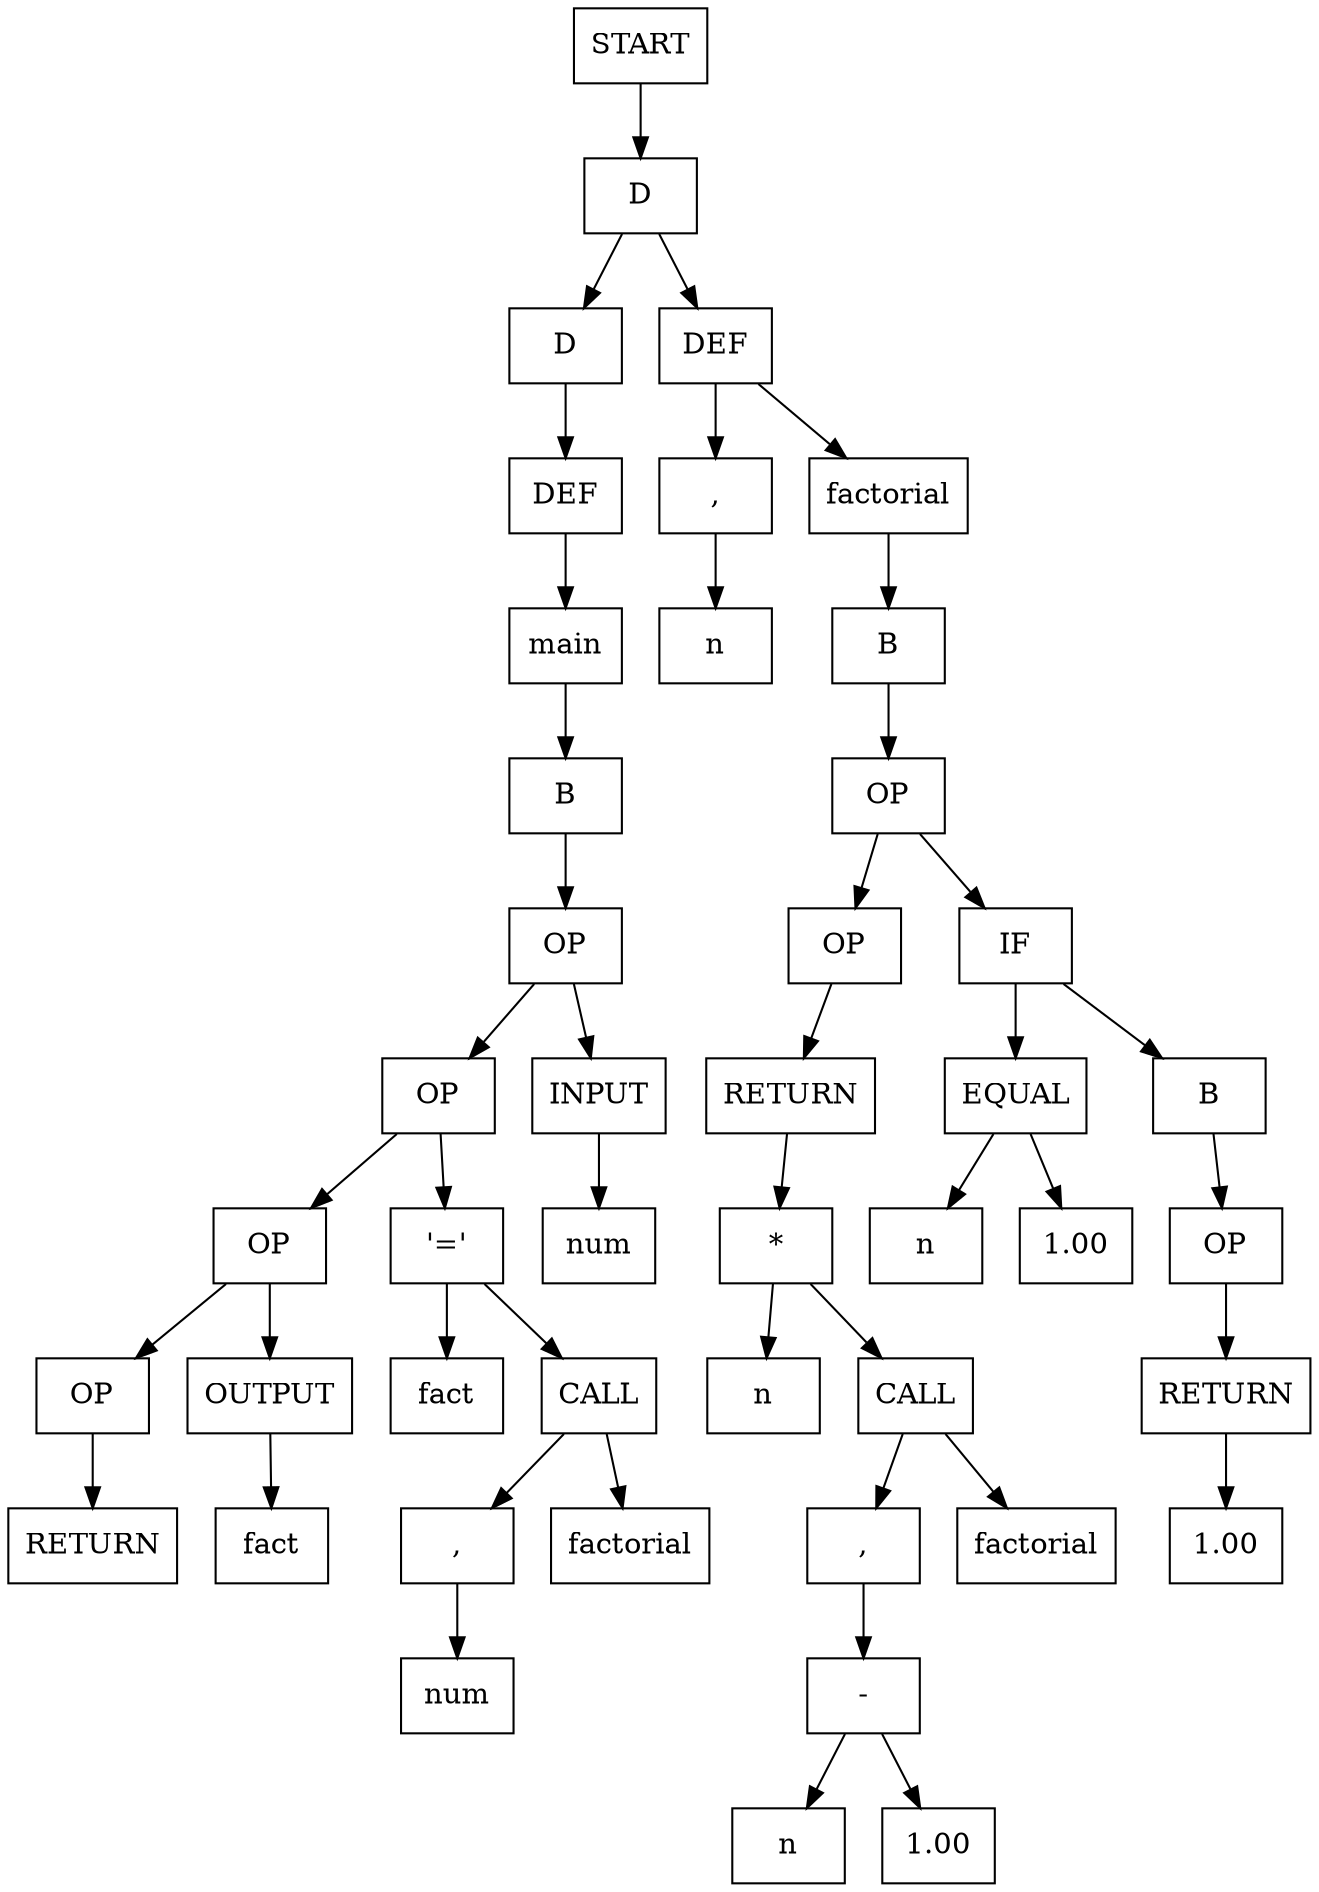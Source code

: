 digraph {
node0x56471d153b80 [label="START", shape=box];
node0x56471d1551f0 [label="D", shape=box];
node0x56471d153b80 -> node0x56471d1551f0
node0x56471d1556c0 [label="D", shape=box];
node0x56471d153bf0 [label="DEF", shape=box];
node0x56471d1551f0 -> node0x56471d1556c0
node0x56471d1551f0 -> node0x56471d153bf0
node0x56471d155260 [label=",", shape=box];
node0x56471d153c60 [label="factorial", shape=box];
node0x56471d153bf0 -> node0x56471d155260
node0x56471d153bf0 -> node0x56471d153c60
node0x56471d1552d0 [label="B", shape=box];
node0x56471d153c60 -> node0x56471d1552d0
node0x56471d155340 [label="OP", shape=box];
node0x56471d1552d0 -> node0x56471d155340
node0x56471d155490 [label="OP", shape=box];
node0x56471d153e90 [label="IF", shape=box];
node0x56471d155340 -> node0x56471d155490
node0x56471d155340 -> node0x56471d153e90
node0x56471d153fe0 [label="EQUAL", shape=box];
node0x56471d1553b0 [label="B", shape=box];
node0x56471d153e90 -> node0x56471d153fe0
node0x56471d153e90 -> node0x56471d1553b0
node0x56471d155420 [label="OP", shape=box];
node0x56471d1553b0 -> node0x56471d155420
node0x56471d154160 [label="RETURN", shape=box];
node0x56471d155420 -> node0x56471d154160
node0x56471d1541d0 [label="1.00", shape=box];
node0x56471d154160 -> node0x56471d1541d0
node0x56471d153f70 [label="n", shape=box];
node0x56471d154050 [label="1.00", shape=box];
node0x56471d153fe0 -> node0x56471d153f70
node0x56471d153fe0 -> node0x56471d154050
node0x56471d1542e0 [label="RETURN", shape=box];
node0x56471d155490 -> node0x56471d1542e0
node0x56471d155650 [label="*", shape=box];
node0x56471d1542e0 -> node0x56471d155650
node0x56471d154350 [label="n", shape=box];
node0x56471d155500 [label="CALL", shape=box];
node0x56471d155650 -> node0x56471d154350
node0x56471d155650 -> node0x56471d155500
node0x56471d1555e0 [label=",", shape=box];
node0x56471d154430 [label="factorial", shape=box];
node0x56471d155500 -> node0x56471d1555e0
node0x56471d155500 -> node0x56471d154430
node0x56471d155570 [label="-", shape=box];
node0x56471d1555e0 -> node0x56471d155570
node0x56471d154510 [label="n", shape=box];
node0x56471d1545f0 [label="1.00", shape=box];
node0x56471d155570 -> node0x56471d154510
node0x56471d155570 -> node0x56471d1545f0
node0x56471d153d40 [label="n", shape=box];
node0x56471d155260 -> node0x56471d153d40
node0x56471d154770 [label="DEF", shape=box];
node0x56471d1556c0 -> node0x56471d154770
node0x56471d1547e0 [label="main", shape=box];
node0x56471d154770 -> node0x56471d1547e0
node0x56471d155730 [label="B", shape=box];
node0x56471d1547e0 -> node0x56471d155730
node0x56471d1557a0 [label="OP", shape=box];
node0x56471d155730 -> node0x56471d1557a0
node0x56471d155810 [label="OP", shape=box];
node0x56471d1549a0 [label="INPUT", shape=box];
node0x56471d1557a0 -> node0x56471d155810
node0x56471d1557a0 -> node0x56471d1549a0
node0x56471d154a80 [label="num", shape=box];
node0x56471d1549a0 -> node0x56471d154a80
node0x56471d155960 [label="OP", shape=box];
node0x56471d154bd0 [label="'='", shape=box];
node0x56471d155810 -> node0x56471d155960
node0x56471d155810 -> node0x56471d154bd0
node0x56471d154b60 [label="fact", shape=box];
node0x56471d155880 [label="CALL", shape=box];
node0x56471d154bd0 -> node0x56471d154b60
node0x56471d154bd0 -> node0x56471d155880
node0x56471d1558f0 [label=",", shape=box];
node0x56471d154c40 [label="factorial", shape=box];
node0x56471d155880 -> node0x56471d1558f0
node0x56471d155880 -> node0x56471d154c40
node0x56471d154d20 [label="num", shape=box];
node0x56471d1558f0 -> node0x56471d154d20
node0x56471d1559d0 [label="OP", shape=box];
node0x56471d154e70 [label="OUTPUT", shape=box];
node0x56471d155960 -> node0x56471d1559d0
node0x56471d155960 -> node0x56471d154e70
node0x56471d154f50 [label="fact", shape=box];
node0x56471d154e70 -> node0x56471d154f50
node0x56471d155030 [label="RETURN", shape=box];
node0x56471d1559d0 -> node0x56471d155030
}
